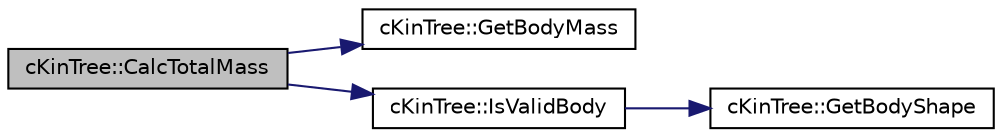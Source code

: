digraph "cKinTree::CalcTotalMass"
{
 // LATEX_PDF_SIZE
  edge [fontname="Helvetica",fontsize="10",labelfontname="Helvetica",labelfontsize="10"];
  node [fontname="Helvetica",fontsize="10",shape=record];
  rankdir="LR";
  Node1 [label="cKinTree::CalcTotalMass",height=0.2,width=0.4,color="black", fillcolor="grey75", style="filled", fontcolor="black",tooltip=" "];
  Node1 -> Node2 [color="midnightblue",fontsize="10",style="solid",fontname="Helvetica"];
  Node2 [label="cKinTree::GetBodyMass",height=0.2,width=0.4,color="black", fillcolor="white", style="filled",URL="$classc_kin_tree.html#aafa34863e8f83e270ec84d1e8dd4028a",tooltip=" "];
  Node1 -> Node3 [color="midnightblue",fontsize="10",style="solid",fontname="Helvetica"];
  Node3 [label="cKinTree::IsValidBody",height=0.2,width=0.4,color="black", fillcolor="white", style="filled",URL="$classc_kin_tree.html#a7cb2fe48a53a160808118b5df8ab50fd",tooltip=" "];
  Node3 -> Node4 [color="midnightblue",fontsize="10",style="solid",fontname="Helvetica"];
  Node4 [label="cKinTree::GetBodyShape",height=0.2,width=0.4,color="black", fillcolor="white", style="filled",URL="$classc_kin_tree.html#ad32603140e468d78346a7306a82e1238",tooltip=" "];
}

